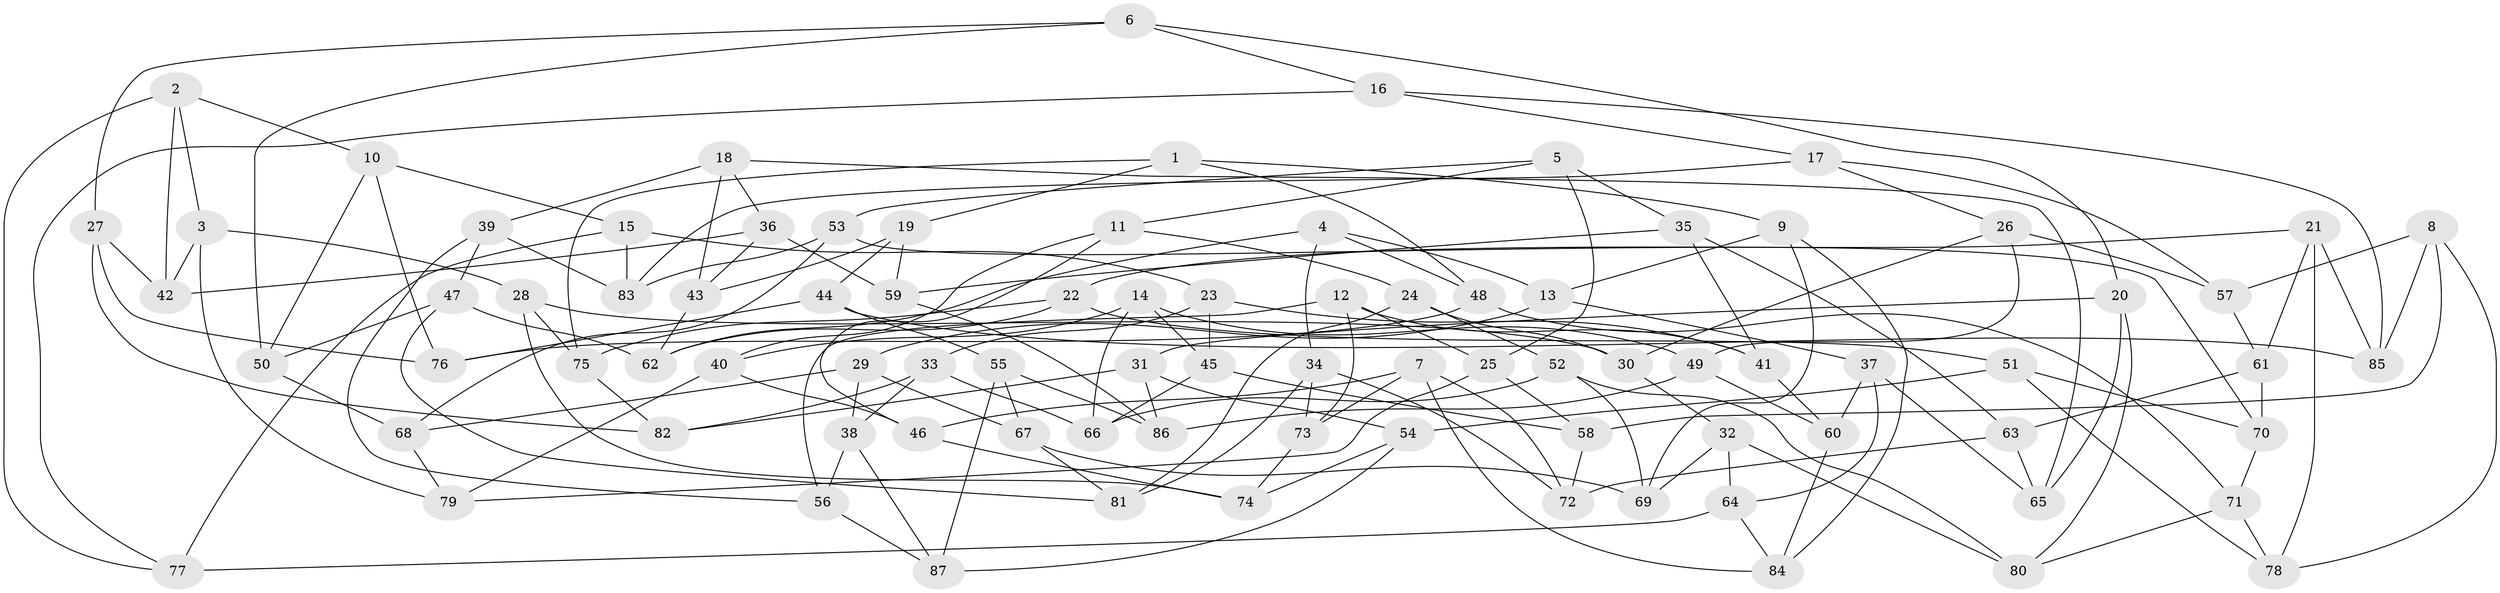 // Generated by graph-tools (version 1.1) at 2025/50/03/09/25 03:50:50]
// undirected, 87 vertices, 174 edges
graph export_dot {
graph [start="1"]
  node [color=gray90,style=filled];
  1;
  2;
  3;
  4;
  5;
  6;
  7;
  8;
  9;
  10;
  11;
  12;
  13;
  14;
  15;
  16;
  17;
  18;
  19;
  20;
  21;
  22;
  23;
  24;
  25;
  26;
  27;
  28;
  29;
  30;
  31;
  32;
  33;
  34;
  35;
  36;
  37;
  38;
  39;
  40;
  41;
  42;
  43;
  44;
  45;
  46;
  47;
  48;
  49;
  50;
  51;
  52;
  53;
  54;
  55;
  56;
  57;
  58;
  59;
  60;
  61;
  62;
  63;
  64;
  65;
  66;
  67;
  68;
  69;
  70;
  71;
  72;
  73;
  74;
  75;
  76;
  77;
  78;
  79;
  80;
  81;
  82;
  83;
  84;
  85;
  86;
  87;
  1 -- 19;
  1 -- 75;
  1 -- 48;
  1 -- 9;
  2 -- 3;
  2 -- 77;
  2 -- 42;
  2 -- 10;
  3 -- 79;
  3 -- 28;
  3 -- 42;
  4 -- 13;
  4 -- 48;
  4 -- 62;
  4 -- 34;
  5 -- 11;
  5 -- 35;
  5 -- 53;
  5 -- 25;
  6 -- 27;
  6 -- 16;
  6 -- 20;
  6 -- 50;
  7 -- 72;
  7 -- 84;
  7 -- 46;
  7 -- 73;
  8 -- 58;
  8 -- 85;
  8 -- 57;
  8 -- 78;
  9 -- 69;
  9 -- 13;
  9 -- 84;
  10 -- 76;
  10 -- 15;
  10 -- 50;
  11 -- 40;
  11 -- 46;
  11 -- 24;
  12 -- 25;
  12 -- 41;
  12 -- 73;
  12 -- 56;
  13 -- 29;
  13 -- 37;
  14 -- 49;
  14 -- 66;
  14 -- 45;
  14 -- 40;
  15 -- 23;
  15 -- 83;
  15 -- 77;
  16 -- 17;
  16 -- 85;
  16 -- 77;
  17 -- 57;
  17 -- 26;
  17 -- 83;
  18 -- 36;
  18 -- 39;
  18 -- 43;
  18 -- 65;
  19 -- 43;
  19 -- 44;
  19 -- 59;
  20 -- 31;
  20 -- 80;
  20 -- 65;
  21 -- 85;
  21 -- 22;
  21 -- 78;
  21 -- 61;
  22 -- 62;
  22 -- 51;
  22 -- 75;
  23 -- 45;
  23 -- 41;
  23 -- 33;
  24 -- 52;
  24 -- 30;
  24 -- 81;
  25 -- 58;
  25 -- 79;
  26 -- 30;
  26 -- 49;
  26 -- 57;
  27 -- 76;
  27 -- 82;
  27 -- 42;
  28 -- 30;
  28 -- 75;
  28 -- 74;
  29 -- 38;
  29 -- 68;
  29 -- 67;
  30 -- 32;
  31 -- 86;
  31 -- 82;
  31 -- 54;
  32 -- 64;
  32 -- 69;
  32 -- 80;
  33 -- 66;
  33 -- 82;
  33 -- 38;
  34 -- 72;
  34 -- 73;
  34 -- 81;
  35 -- 41;
  35 -- 59;
  35 -- 63;
  36 -- 59;
  36 -- 43;
  36 -- 42;
  37 -- 60;
  37 -- 64;
  37 -- 65;
  38 -- 87;
  38 -- 56;
  39 -- 56;
  39 -- 47;
  39 -- 83;
  40 -- 46;
  40 -- 79;
  41 -- 60;
  43 -- 62;
  44 -- 76;
  44 -- 55;
  44 -- 85;
  45 -- 66;
  45 -- 58;
  46 -- 74;
  47 -- 50;
  47 -- 62;
  47 -- 81;
  48 -- 71;
  48 -- 76;
  49 -- 86;
  49 -- 60;
  50 -- 68;
  51 -- 70;
  51 -- 54;
  51 -- 78;
  52 -- 69;
  52 -- 66;
  52 -- 80;
  53 -- 68;
  53 -- 83;
  53 -- 70;
  54 -- 74;
  54 -- 87;
  55 -- 87;
  55 -- 86;
  55 -- 67;
  56 -- 87;
  57 -- 61;
  58 -- 72;
  59 -- 86;
  60 -- 84;
  61 -- 70;
  61 -- 63;
  63 -- 72;
  63 -- 65;
  64 -- 84;
  64 -- 77;
  67 -- 81;
  67 -- 69;
  68 -- 79;
  70 -- 71;
  71 -- 78;
  71 -- 80;
  73 -- 74;
  75 -- 82;
}
